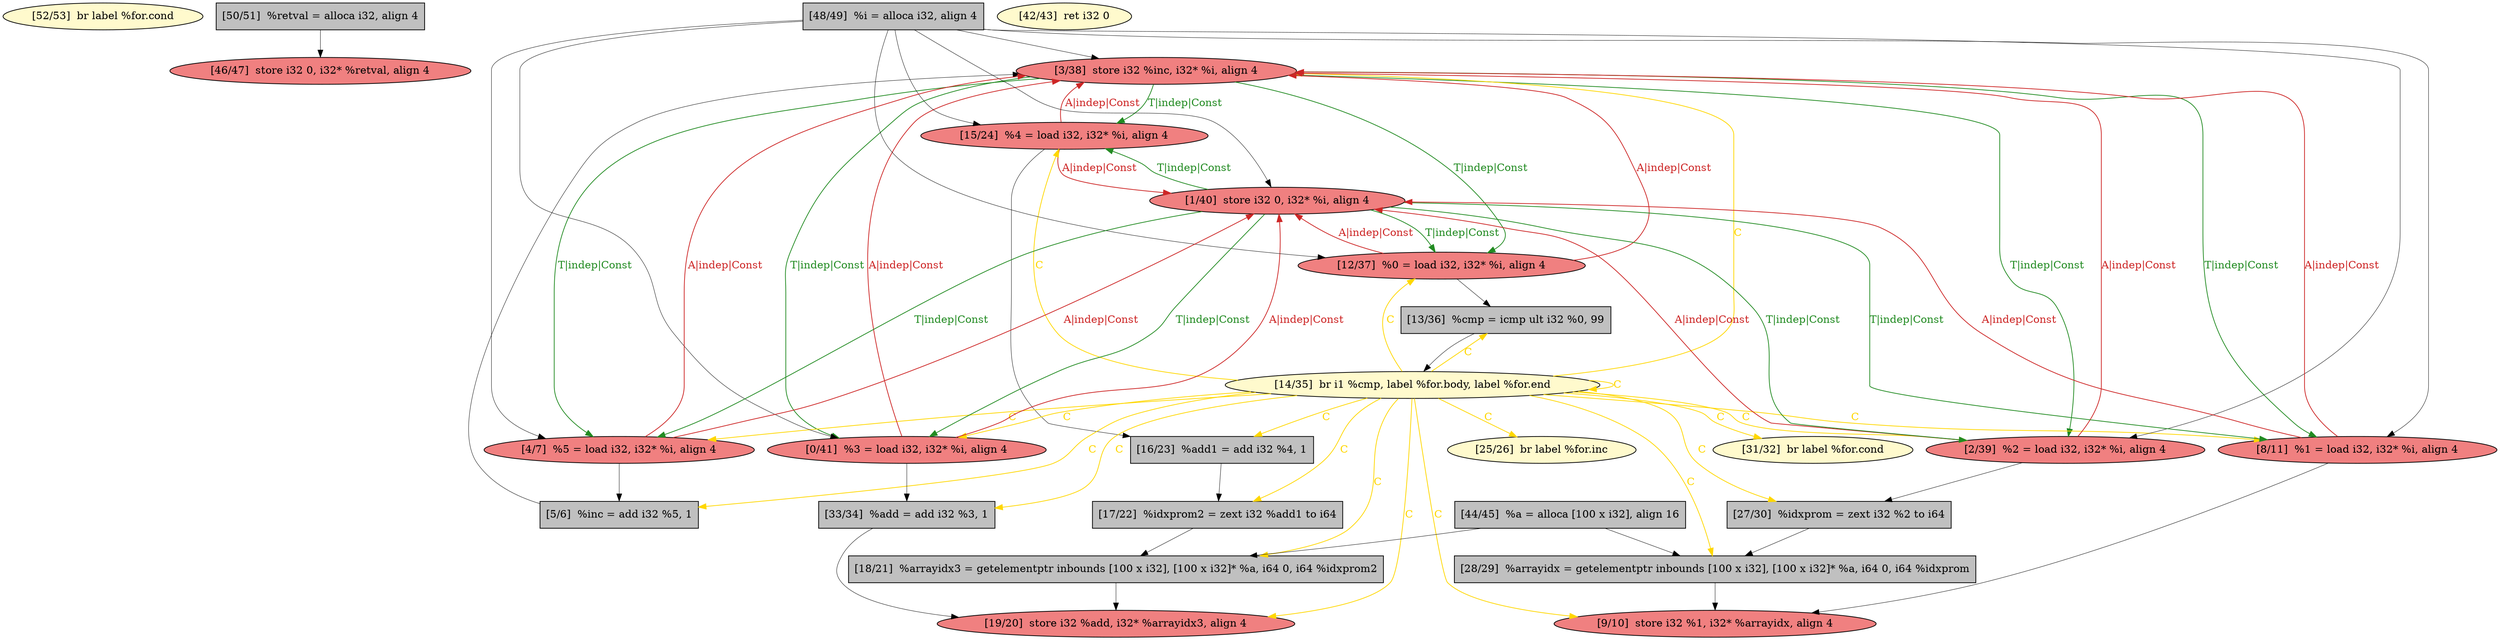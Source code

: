 
digraph G {


node53 [fillcolor=lemonchiffon,label="[52/53]  br label %for.cond",shape=ellipse,style=filled ]
node52 [fillcolor=grey,label="[50/51]  %retval = alloca i32, align 4",shape=rectangle,style=filled ]
node51 [fillcolor=lightcoral,label="[3/38]  store i32 %inc, i32* %i, align 4",shape=ellipse,style=filled ]
node48 [fillcolor=lemonchiffon,label="[25/26]  br label %for.inc",shape=ellipse,style=filled ]
node47 [fillcolor=lightcoral,label="[9/10]  store i32 %1, i32* %arrayidx, align 4",shape=ellipse,style=filled ]
node46 [fillcolor=lightcoral,label="[46/47]  store i32 0, i32* %retval, align 4",shape=ellipse,style=filled ]
node45 [fillcolor=lightcoral,label="[15/24]  %4 = load i32, i32* %i, align 4",shape=ellipse,style=filled ]
node44 [fillcolor=grey,label="[5/6]  %inc = add i32 %5, 1",shape=rectangle,style=filled ]
node32 [fillcolor=lemonchiffon,label="[14/35]  br i1 %cmp, label %for.body, label %for.end",shape=ellipse,style=filled ]
node30 [fillcolor=grey,label="[27/30]  %idxprom = zext i32 %2 to i64",shape=rectangle,style=filled ]
node38 [fillcolor=grey,label="[17/22]  %idxprom2 = zext i32 %add1 to i64",shape=rectangle,style=filled ]
node29 [fillcolor=lemonchiffon,label="[31/32]  br label %for.cond",shape=ellipse,style=filled ]
node33 [fillcolor=grey,label="[33/34]  %add = add i32 %3, 1",shape=rectangle,style=filled ]
node40 [fillcolor=lemonchiffon,label="[42/43]  ret i32 0",shape=ellipse,style=filled ]
node36 [fillcolor=lightcoral,label="[12/37]  %0 = load i32, i32* %i, align 4",shape=ellipse,style=filled ]
node27 [fillcolor=lightcoral,label="[0/41]  %3 = load i32, i32* %i, align 4",shape=ellipse,style=filled ]
node28 [fillcolor=lightcoral,label="[2/39]  %2 = load i32, i32* %i, align 4",shape=ellipse,style=filled ]
node50 [fillcolor=grey,label="[48/49]  %i = alloca i32, align 4",shape=rectangle,style=filled ]
node34 [fillcolor=grey,label="[28/29]  %arrayidx = getelementptr inbounds [100 x i32], [100 x i32]* %a, i64 0, i64 %idxprom",shape=rectangle,style=filled ]
node49 [fillcolor=lightcoral,label="[1/40]  store i32 0, i32* %i, align 4",shape=ellipse,style=filled ]
node35 [fillcolor=lightcoral,label="[8/11]  %1 = load i32, i32* %i, align 4",shape=ellipse,style=filled ]
node31 [fillcolor=grey,label="[16/23]  %add1 = add i32 %4, 1",shape=rectangle,style=filled ]
node39 [fillcolor=lightcoral,label="[4/7]  %5 = load i32, i32* %i, align 4",shape=ellipse,style=filled ]
node43 [fillcolor=grey,label="[44/45]  %a = alloca [100 x i32], align 16",shape=rectangle,style=filled ]
node37 [fillcolor=grey,label="[13/36]  %cmp = icmp ult i32 %0, 99",shape=rectangle,style=filled ]
node41 [fillcolor=grey,label="[18/21]  %arrayidx3 = getelementptr inbounds [100 x i32], [100 x i32]* %a, i64 0, i64 %idxprom2",shape=rectangle,style=filled ]
node42 [fillcolor=lightcoral,label="[19/20]  store i32 %add, i32* %arrayidx3, align 4",shape=ellipse,style=filled ]

node49->node45 [style=solid,color=forestgreen,label="T|indep|Const",penwidth=1.0,fontcolor=forestgreen ]
node45->node31 [style=solid,color=black,label="",penwidth=0.5,fontcolor=black ]
node39->node51 [style=solid,color=firebrick3,label="A|indep|Const",penwidth=1.0,fontcolor=firebrick3 ]
node28->node51 [style=solid,color=firebrick3,label="A|indep|Const",penwidth=1.0,fontcolor=firebrick3 ]
node51->node28 [style=solid,color=forestgreen,label="T|indep|Const",penwidth=1.0,fontcolor=forestgreen ]
node35->node49 [style=solid,color=firebrick3,label="A|indep|Const",penwidth=1.0,fontcolor=firebrick3 ]
node27->node33 [style=solid,color=black,label="",penwidth=0.5,fontcolor=black ]
node43->node41 [style=solid,color=black,label="",penwidth=0.5,fontcolor=black ]
node27->node49 [style=solid,color=firebrick3,label="A|indep|Const",penwidth=1.0,fontcolor=firebrick3 ]
node45->node49 [style=solid,color=firebrick3,label="A|indep|Const",penwidth=1.0,fontcolor=firebrick3 ]
node49->node27 [style=solid,color=forestgreen,label="T|indep|Const",penwidth=1.0,fontcolor=forestgreen ]
node35->node47 [style=solid,color=black,label="",penwidth=0.5,fontcolor=black ]
node50->node36 [style=solid,color=black,label="",penwidth=0.5,fontcolor=black ]
node49->node35 [style=solid,color=forestgreen,label="T|indep|Const",penwidth=1.0,fontcolor=forestgreen ]
node30->node34 [style=solid,color=black,label="",penwidth=0.5,fontcolor=black ]
node50->node35 [style=solid,color=black,label="",penwidth=0.5,fontcolor=black ]
node31->node38 [style=solid,color=black,label="",penwidth=0.5,fontcolor=black ]
node50->node45 [style=solid,color=black,label="",penwidth=0.5,fontcolor=black ]
node39->node44 [style=solid,color=black,label="",penwidth=0.5,fontcolor=black ]
node34->node47 [style=solid,color=black,label="",penwidth=0.5,fontcolor=black ]
node41->node42 [style=solid,color=black,label="",penwidth=0.5,fontcolor=black ]
node32->node48 [style=solid,color=gold,label="C",penwidth=1.0,fontcolor=gold ]
node50->node51 [style=solid,color=black,label="",penwidth=0.5,fontcolor=black ]
node45->node51 [style=solid,color=firebrick3,label="A|indep|Const",penwidth=1.0,fontcolor=firebrick3 ]
node32->node37 [style=solid,color=gold,label="C",penwidth=1.0,fontcolor=gold ]
node39->node49 [style=solid,color=firebrick3,label="A|indep|Const",penwidth=1.0,fontcolor=firebrick3 ]
node32->node44 [style=solid,color=gold,label="C",penwidth=1.0,fontcolor=gold ]
node33->node42 [style=solid,color=black,label="",penwidth=0.5,fontcolor=black ]
node51->node35 [style=solid,color=forestgreen,label="T|indep|Const",penwidth=1.0,fontcolor=forestgreen ]
node28->node49 [style=solid,color=firebrick3,label="A|indep|Const",penwidth=1.0,fontcolor=firebrick3 ]
node32->node51 [style=solid,color=gold,label="C",penwidth=1.0,fontcolor=gold ]
node50->node28 [style=solid,color=black,label="",penwidth=0.5,fontcolor=black ]
node32->node36 [style=solid,color=gold,label="C",penwidth=1.0,fontcolor=gold ]
node32->node29 [style=solid,color=gold,label="C",penwidth=1.0,fontcolor=gold ]
node50->node49 [style=solid,color=black,label="",penwidth=0.5,fontcolor=black ]
node32->node32 [style=solid,color=gold,label="C",penwidth=1.0,fontcolor=gold ]
node44->node51 [style=solid,color=black,label="",penwidth=0.5,fontcolor=black ]
node32->node31 [style=solid,color=gold,label="C",penwidth=1.0,fontcolor=gold ]
node32->node38 [style=solid,color=gold,label="C",penwidth=1.0,fontcolor=gold ]
node32->node33 [style=solid,color=gold,label="C",penwidth=1.0,fontcolor=gold ]
node32->node34 [style=solid,color=gold,label="C",penwidth=1.0,fontcolor=gold ]
node32->node27 [style=solid,color=gold,label="C",penwidth=1.0,fontcolor=gold ]
node27->node51 [style=solid,color=firebrick3,label="A|indep|Const",penwidth=1.0,fontcolor=firebrick3 ]
node38->node41 [style=solid,color=black,label="",penwidth=0.5,fontcolor=black ]
node52->node46 [style=solid,color=black,label="",penwidth=0.5,fontcolor=black ]
node28->node30 [style=solid,color=black,label="",penwidth=0.5,fontcolor=black ]
node49->node39 [style=solid,color=forestgreen,label="T|indep|Const",penwidth=1.0,fontcolor=forestgreen ]
node37->node32 [style=solid,color=black,label="",penwidth=0.5,fontcolor=black ]
node32->node47 [style=solid,color=gold,label="C",penwidth=1.0,fontcolor=gold ]
node32->node35 [style=solid,color=gold,label="C",penwidth=1.0,fontcolor=gold ]
node32->node28 [style=solid,color=gold,label="C",penwidth=1.0,fontcolor=gold ]
node36->node49 [style=solid,color=firebrick3,label="A|indep|Const",penwidth=1.0,fontcolor=firebrick3 ]
node51->node39 [style=solid,color=forestgreen,label="T|indep|Const",penwidth=1.0,fontcolor=forestgreen ]
node51->node27 [style=solid,color=forestgreen,label="T|indep|Const",penwidth=1.0,fontcolor=forestgreen ]
node32->node39 [style=solid,color=gold,label="C",penwidth=1.0,fontcolor=gold ]
node35->node51 [style=solid,color=firebrick3,label="A|indep|Const",penwidth=1.0,fontcolor=firebrick3 ]
node32->node45 [style=solid,color=gold,label="C",penwidth=1.0,fontcolor=gold ]
node49->node28 [style=solid,color=forestgreen,label="T|indep|Const",penwidth=1.0,fontcolor=forestgreen ]
node32->node30 [style=solid,color=gold,label="C",penwidth=1.0,fontcolor=gold ]
node51->node45 [style=solid,color=forestgreen,label="T|indep|Const",penwidth=1.0,fontcolor=forestgreen ]
node36->node51 [style=solid,color=firebrick3,label="A|indep|Const",penwidth=1.0,fontcolor=firebrick3 ]
node32->node42 [style=solid,color=gold,label="C",penwidth=1.0,fontcolor=gold ]
node51->node36 [style=solid,color=forestgreen,label="T|indep|Const",penwidth=1.0,fontcolor=forestgreen ]
node49->node36 [style=solid,color=forestgreen,label="T|indep|Const",penwidth=1.0,fontcolor=forestgreen ]
node50->node27 [style=solid,color=black,label="",penwidth=0.5,fontcolor=black ]
node36->node37 [style=solid,color=black,label="",penwidth=0.5,fontcolor=black ]
node32->node41 [style=solid,color=gold,label="C",penwidth=1.0,fontcolor=gold ]
node50->node39 [style=solid,color=black,label="",penwidth=0.5,fontcolor=black ]
node43->node34 [style=solid,color=black,label="",penwidth=0.5,fontcolor=black ]


}
